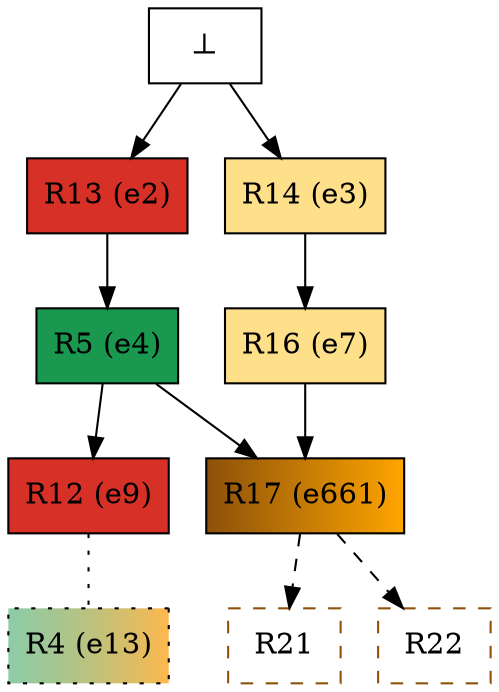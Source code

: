 digraph test {
  e2 -> e4;
  e3 -> e7;
  e4 -> e9;
  e9 -> e13 [arrowhead=none style=dotted];
  e4 -> e661;
  e7 -> e661;
  e661 -> r21 [color="black" style=dashed];
  e661 -> r22 [color="black" style=dashed];
  e0 -> e2;
  e0 -> e3;
  e2 [color="black" fillcolor="#d73027:#d73027" label="R13 (e2)" shape=box style=filled];
  e3 [color="black" fillcolor="#fee08b:#fee08b" label="R14 (e3)" shape=box style=filled];
  e4 [color="black" fillcolor="#1a9850:#1a9850" label="R5 (e4)" shape=box style=filled];
  e7 [color="black" fillcolor="#fee08b:#fee08b" label="R16 (e7)" shape=box style=filled];
  e9 [color="black" fillcolor="#d73027:#d73027" label="R12 (e9)" shape=box style=filled];
  e13 [color="black" fillcolor="#1a98507f:#ff9900b1" label="R4 (e13)" shape=box style="filled,dotted"];
  e661 [color="black" fillcolor="#8c510a:orange" label="R17 (e661)" shape=box style=filled];
  e0 [fillcolor="white" label="⊥" shape=box style=filled];
  r21 [fillcolor="transparent" color="#8c510a" label=R21 shape=box style=dashed];
  r22 [fillcolor="transparent" color="#8c510a" label=R22 shape=box style=dashed];
}
